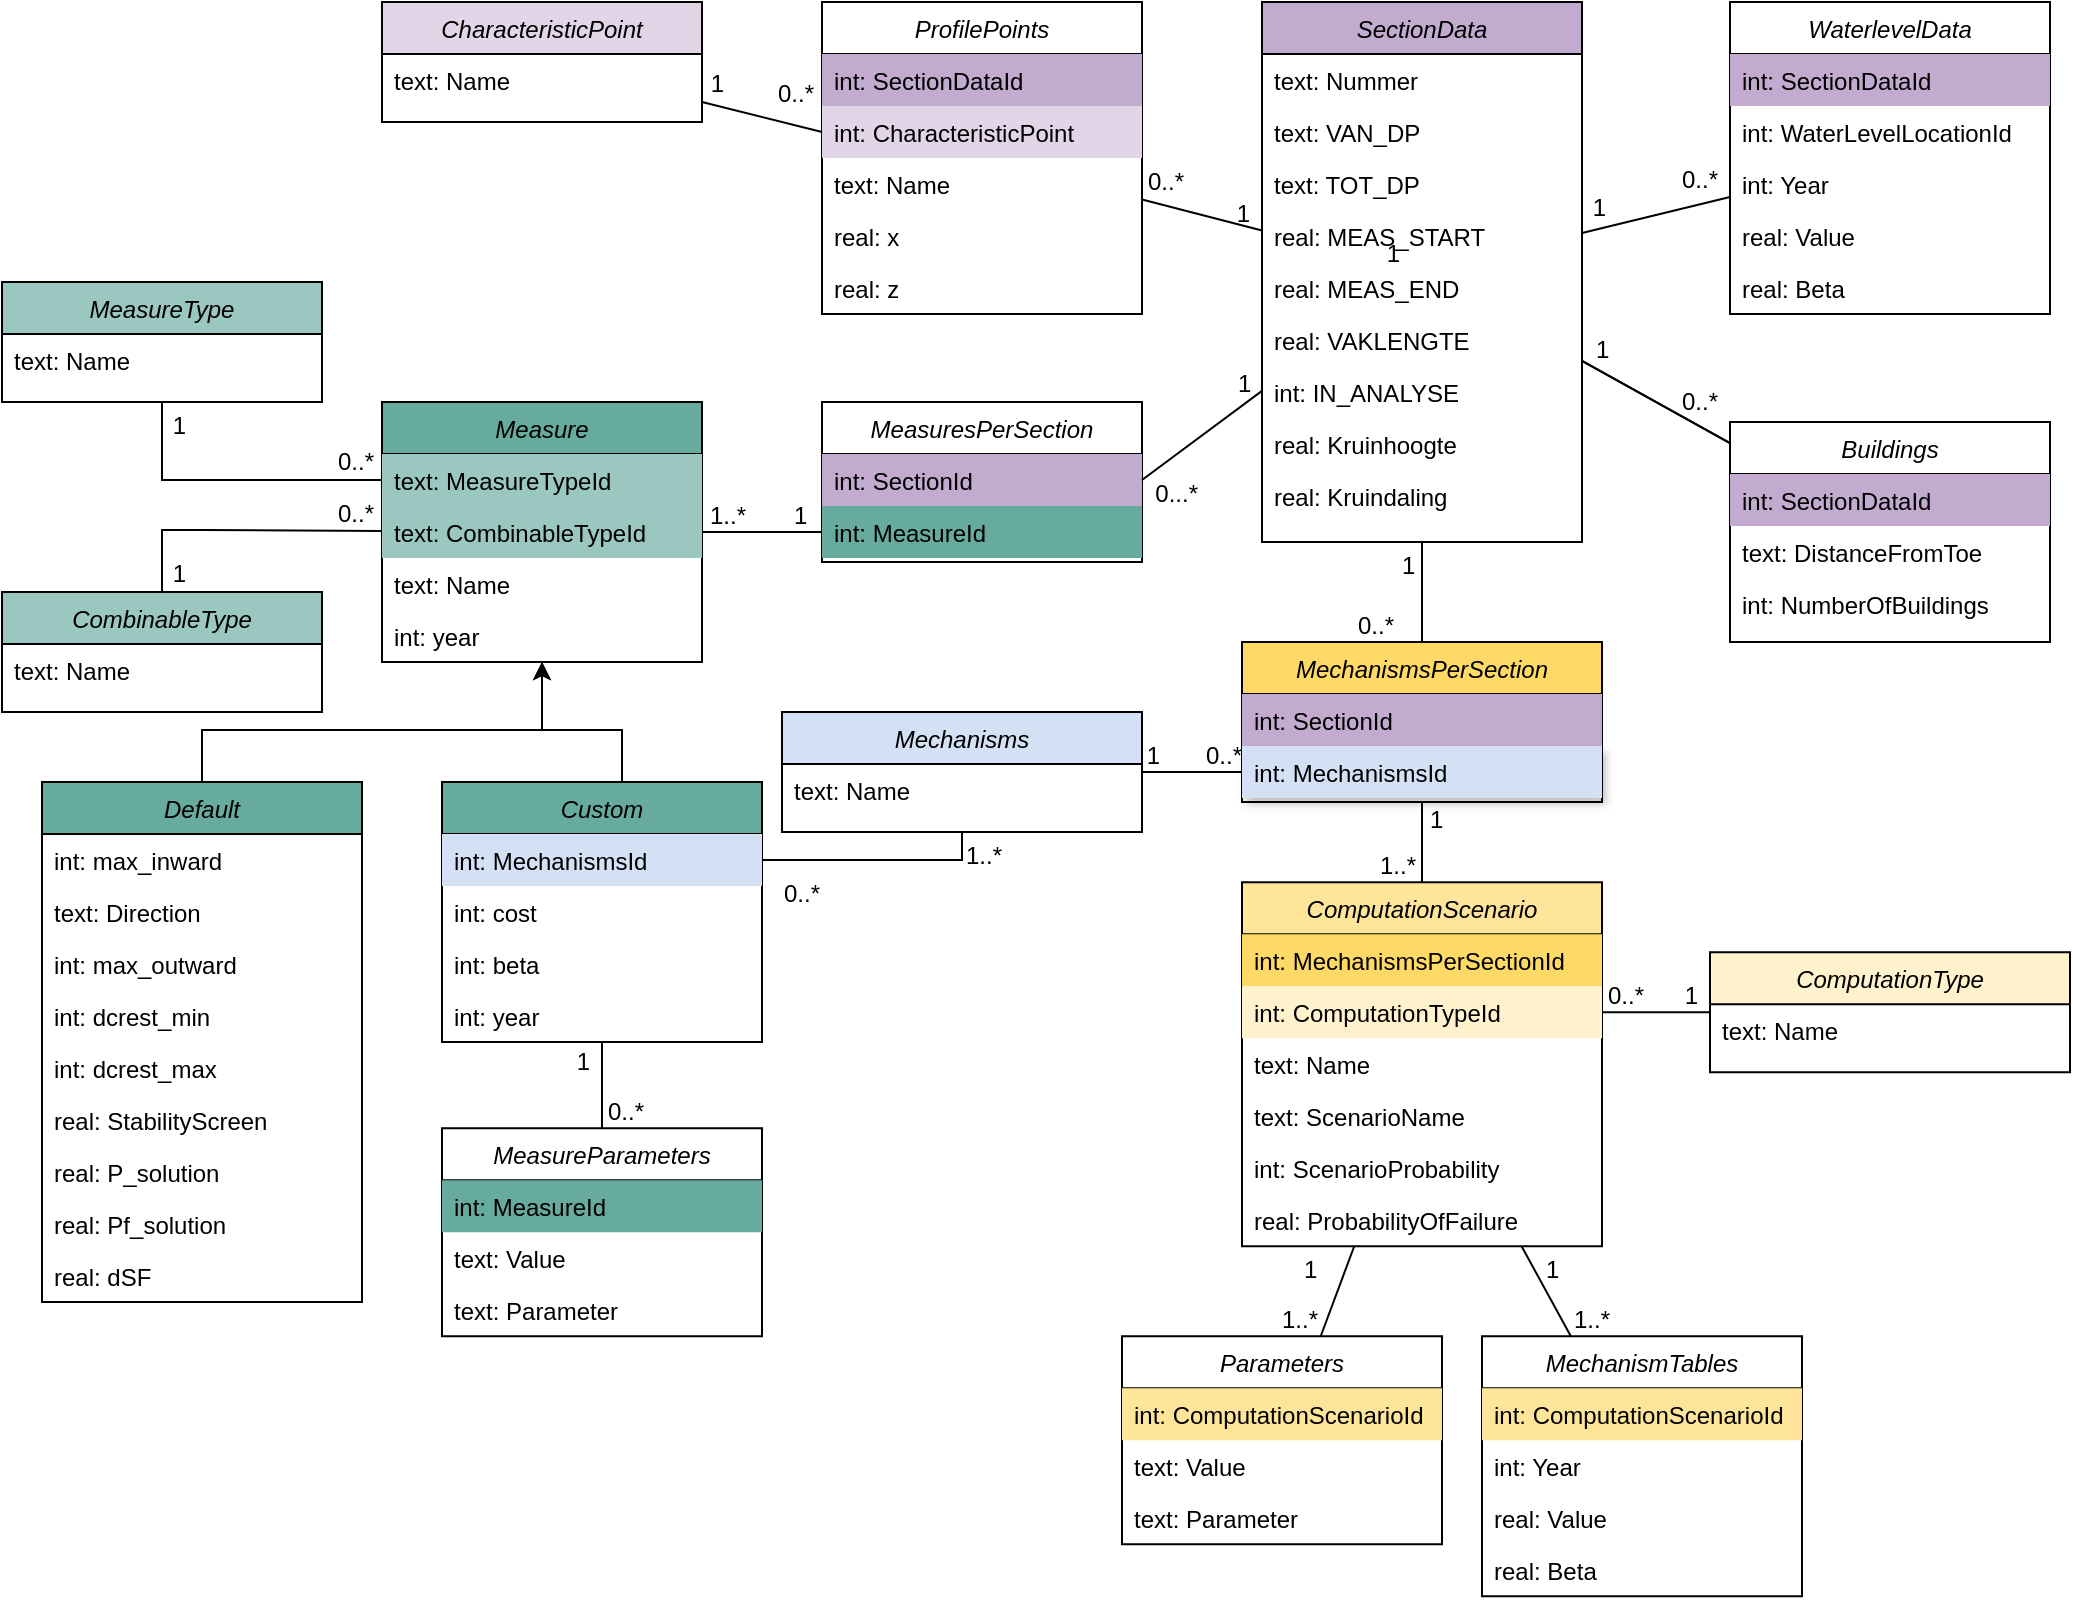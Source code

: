 <mxfile version="21.1.7" type="device">
  <diagram id="mNjlnYg_nOjF6Y673tMy" name="EntityDiagram">
    <mxGraphModel dx="1594" dy="718" grid="1" gridSize="10" guides="1" tooltips="1" connect="1" arrows="1" fold="1" page="1" pageScale="1" pageWidth="1100" pageHeight="850" math="0" shadow="0">
      <root>
        <mxCell id="0" />
        <mxCell id="1" parent="0" />
        <mxCell id="DPpyQiqgtJ2B7GOdtgdo-106" style="edgeStyle=orthogonalEdgeStyle;rounded=0;orthogonalLoop=1;jettySize=auto;html=1;" parent="1" source="DPpyQiqgtJ2B7GOdtgdo-73" target="hgPO8VJ0kVFjweFeaP9n-5" edge="1">
          <mxGeometry relative="1" as="geometry">
            <Array as="points">
              <mxPoint x="160" y="390" />
              <mxPoint x="330" y="390" />
            </Array>
          </mxGeometry>
        </mxCell>
        <mxCell id="DPpyQiqgtJ2B7GOdtgdo-107" style="edgeStyle=orthogonalEdgeStyle;rounded=0;orthogonalLoop=1;jettySize=auto;html=1;" parent="1" source="DPpyQiqgtJ2B7GOdtgdo-87" target="hgPO8VJ0kVFjweFeaP9n-5" edge="1">
          <mxGeometry relative="1" as="geometry">
            <Array as="points">
              <mxPoint x="370" y="390" />
              <mxPoint x="330" y="390" />
            </Array>
          </mxGeometry>
        </mxCell>
        <mxCell id="hgPO8VJ0kVFjweFeaP9n-5" value="Measure" style="swimlane;fontStyle=2;align=center;verticalAlign=top;childLayout=stackLayout;horizontal=1;startSize=26;horizontalStack=0;resizeParent=1;resizeLast=0;collapsible=1;marginBottom=0;rounded=0;shadow=0;strokeWidth=1;fillColor=#67AB9F;" parent="1" vertex="1">
          <mxGeometry x="250" y="226" width="160" height="130" as="geometry">
            <mxRectangle x="230" y="140" width="160" height="26" as="alternateBounds" />
          </mxGeometry>
        </mxCell>
        <mxCell id="hgPO8VJ0kVFjweFeaP9n-7" value="text: MeasureTypeId" style="text;align=left;verticalAlign=top;spacingLeft=4;spacingRight=4;overflow=hidden;rotatable=0;points=[[0,0.5],[1,0.5]];portConstraint=eastwest;rounded=0;shadow=0;html=0;fillColor=#9AC7BF;" parent="hgPO8VJ0kVFjweFeaP9n-5" vertex="1">
          <mxGeometry y="26" width="160" height="26" as="geometry" />
        </mxCell>
        <mxCell id="hgPO8VJ0kVFjweFeaP9n-9" value="text: CombinableTypeId" style="text;align=left;verticalAlign=top;spacingLeft=4;spacingRight=4;overflow=hidden;rotatable=0;points=[[0,0.5],[1,0.5]];portConstraint=eastwest;fillColor=#9AC7BF;" parent="hgPO8VJ0kVFjweFeaP9n-5" vertex="1">
          <mxGeometry y="52" width="160" height="26" as="geometry" />
        </mxCell>
        <mxCell id="hgPO8VJ0kVFjweFeaP9n-6" value="text: Name" style="text;align=left;verticalAlign=top;spacingLeft=4;spacingRight=4;overflow=hidden;rotatable=0;points=[[0,0.5],[1,0.5]];portConstraint=eastwest;rounded=0;shadow=0;html=0;" parent="hgPO8VJ0kVFjweFeaP9n-5" vertex="1">
          <mxGeometry y="78" width="160" height="26" as="geometry" />
        </mxCell>
        <mxCell id="hgPO8VJ0kVFjweFeaP9n-11" value="int: year" style="text;align=left;verticalAlign=top;spacingLeft=4;spacingRight=4;overflow=hidden;rotatable=0;points=[[0,0.5],[1,0.5]];portConstraint=eastwest;" parent="hgPO8VJ0kVFjweFeaP9n-5" vertex="1">
          <mxGeometry y="104" width="160" height="26" as="geometry" />
        </mxCell>
        <mxCell id="hgPO8VJ0kVFjweFeaP9n-20" value="ProfilePoints" style="swimlane;fontStyle=2;align=center;verticalAlign=top;childLayout=stackLayout;horizontal=1;startSize=26;horizontalStack=0;resizeParent=1;resizeLast=0;collapsible=1;marginBottom=0;rounded=0;shadow=0;strokeWidth=1;" parent="1" vertex="1">
          <mxGeometry x="470" y="26" width="160" height="156" as="geometry">
            <mxRectangle x="230" y="140" width="160" height="26" as="alternateBounds" />
          </mxGeometry>
        </mxCell>
        <mxCell id="DPpyQiqgtJ2B7GOdtgdo-23" value="int: SectionDataId" style="text;align=left;verticalAlign=top;spacingLeft=4;spacingRight=4;overflow=hidden;rotatable=0;points=[[0,0.5],[1,0.5]];portConstraint=eastwest;fillColor=#C3ABD0;" parent="hgPO8VJ0kVFjweFeaP9n-20" vertex="1">
          <mxGeometry y="26" width="160" height="26" as="geometry" />
        </mxCell>
        <mxCell id="hgPO8VJ0kVFjweFeaP9n-22" value="int: CharacteristicPoint" style="text;align=left;verticalAlign=top;spacingLeft=4;spacingRight=4;overflow=hidden;rotatable=0;points=[[0,0.5],[1,0.5]];portConstraint=eastwest;rounded=0;shadow=0;html=0;fillColor=#E1D5E7;" parent="hgPO8VJ0kVFjweFeaP9n-20" vertex="1">
          <mxGeometry y="52" width="160" height="26" as="geometry" />
        </mxCell>
        <mxCell id="hgPO8VJ0kVFjweFeaP9n-21" value="text: Name" style="text;align=left;verticalAlign=top;spacingLeft=4;spacingRight=4;overflow=hidden;rotatable=0;points=[[0,0.5],[1,0.5]];portConstraint=eastwest;" parent="hgPO8VJ0kVFjweFeaP9n-20" vertex="1">
          <mxGeometry y="78" width="160" height="26" as="geometry" />
        </mxCell>
        <mxCell id="hgPO8VJ0kVFjweFeaP9n-23" value="real: x" style="text;align=left;verticalAlign=top;spacingLeft=4;spacingRight=4;overflow=hidden;rotatable=0;points=[[0,0.5],[1,0.5]];portConstraint=eastwest;rounded=0;shadow=0;html=0;" parent="hgPO8VJ0kVFjweFeaP9n-20" vertex="1">
          <mxGeometry y="104" width="160" height="26" as="geometry" />
        </mxCell>
        <mxCell id="hgPO8VJ0kVFjweFeaP9n-24" value="real: z" style="text;align=left;verticalAlign=top;spacingLeft=4;spacingRight=4;overflow=hidden;rotatable=0;points=[[0,0.5],[1,0.5]];portConstraint=eastwest;rounded=0;shadow=0;html=0;" parent="hgPO8VJ0kVFjweFeaP9n-20" vertex="1">
          <mxGeometry y="130" width="160" height="26" as="geometry" />
        </mxCell>
        <mxCell id="hgPO8VJ0kVFjweFeaP9n-25" value="MechanismTables" style="swimlane;fontStyle=2;align=center;verticalAlign=top;childLayout=stackLayout;horizontal=1;startSize=26;horizontalStack=0;resizeParent=1;resizeLast=0;collapsible=1;marginBottom=0;rounded=0;shadow=0;strokeWidth=1;fillColor=none;" parent="1" vertex="1">
          <mxGeometry x="800" y="693.13" width="160" height="130" as="geometry">
            <mxRectangle x="230" y="140" width="160" height="26" as="alternateBounds" />
          </mxGeometry>
        </mxCell>
        <mxCell id="DPpyQiqgtJ2B7GOdtgdo-2" value="int: ComputationScenarioId" style="text;align=left;verticalAlign=top;spacingLeft=4;spacingRight=4;overflow=hidden;rotatable=0;points=[[0,0.5],[1,0.5]];portConstraint=eastwest;rounded=0;shadow=0;html=0;fillColor=#FFE599;" parent="hgPO8VJ0kVFjweFeaP9n-25" vertex="1">
          <mxGeometry y="26" width="160" height="26" as="geometry" />
        </mxCell>
        <mxCell id="hgPO8VJ0kVFjweFeaP9n-26" value="int: Year" style="text;align=left;verticalAlign=top;spacingLeft=4;spacingRight=4;overflow=hidden;rotatable=0;points=[[0,0.5],[1,0.5]];portConstraint=eastwest;rounded=0;shadow=0;html=0;" parent="hgPO8VJ0kVFjweFeaP9n-25" vertex="1">
          <mxGeometry y="52" width="160" height="26" as="geometry" />
        </mxCell>
        <mxCell id="hgPO8VJ0kVFjweFeaP9n-27" value="real: Value" style="text;align=left;verticalAlign=top;spacingLeft=4;spacingRight=4;overflow=hidden;rotatable=0;points=[[0,0.5],[1,0.5]];portConstraint=eastwest;rounded=0;shadow=0;html=0;" parent="hgPO8VJ0kVFjweFeaP9n-25" vertex="1">
          <mxGeometry y="78" width="160" height="26" as="geometry" />
        </mxCell>
        <mxCell id="hgPO8VJ0kVFjweFeaP9n-28" value="real: Beta" style="text;align=left;verticalAlign=top;spacingLeft=4;spacingRight=4;overflow=hidden;rotatable=0;points=[[0,0.5],[1,0.5]];portConstraint=eastwest;rounded=0;shadow=0;html=0;" parent="hgPO8VJ0kVFjweFeaP9n-25" vertex="1">
          <mxGeometry y="104" width="160" height="26" as="geometry" />
        </mxCell>
        <mxCell id="hgPO8VJ0kVFjweFeaP9n-29" value="MechanismsPerSection" style="swimlane;fontStyle=2;align=center;verticalAlign=top;childLayout=stackLayout;horizontal=1;startSize=26;horizontalStack=0;resizeParent=1;resizeLast=0;collapsible=1;marginBottom=0;rounded=0;shadow=0;strokeWidth=1;fillColor=#FFD966;" parent="1" vertex="1">
          <mxGeometry x="680" y="346" width="180" height="80" as="geometry">
            <mxRectangle x="230" y="140" width="160" height="26" as="alternateBounds" />
          </mxGeometry>
        </mxCell>
        <mxCell id="hgPO8VJ0kVFjweFeaP9n-30" value="int: SectionId" style="text;align=left;verticalAlign=top;spacingLeft=4;spacingRight=4;overflow=hidden;rotatable=0;points=[[0,0.5],[1,0.5]];portConstraint=eastwest;fillColor=#C3ABD0;" parent="hgPO8VJ0kVFjweFeaP9n-29" vertex="1">
          <mxGeometry y="26" width="180" height="26" as="geometry" />
        </mxCell>
        <mxCell id="hgPO8VJ0kVFjweFeaP9n-32" value="int: MechanismsId" style="text;align=left;verticalAlign=top;spacingLeft=4;spacingRight=4;overflow=hidden;rotatable=0;points=[[0,0.5],[1,0.5]];portConstraint=eastwest;rounded=0;shadow=1;html=0;fillColor=#D4E1F5;" parent="hgPO8VJ0kVFjweFeaP9n-29" vertex="1">
          <mxGeometry y="52" width="180" height="26" as="geometry" />
        </mxCell>
        <mxCell id="hgPO8VJ0kVFjweFeaP9n-33" value="MeasuresPerSection" style="swimlane;fontStyle=2;align=center;verticalAlign=top;childLayout=stackLayout;horizontal=1;startSize=26;horizontalStack=0;resizeParent=1;resizeLast=0;collapsible=1;marginBottom=0;rounded=0;shadow=0;strokeWidth=1;" parent="1" vertex="1">
          <mxGeometry x="470" y="226" width="160" height="80" as="geometry">
            <mxRectangle x="230" y="140" width="160" height="26" as="alternateBounds" />
          </mxGeometry>
        </mxCell>
        <mxCell id="hgPO8VJ0kVFjweFeaP9n-34" value="int: SectionId" style="text;align=left;verticalAlign=top;spacingLeft=4;spacingRight=4;overflow=hidden;rotatable=0;points=[[0,0.5],[1,0.5]];portConstraint=eastwest;fillColor=#C3ABD0;" parent="hgPO8VJ0kVFjweFeaP9n-33" vertex="1">
          <mxGeometry y="26" width="160" height="26" as="geometry" />
        </mxCell>
        <mxCell id="hgPO8VJ0kVFjweFeaP9n-35" value="int: MeasureId" style="text;align=left;verticalAlign=top;spacingLeft=4;spacingRight=4;overflow=hidden;rotatable=0;points=[[0,0.5],[1,0.5]];portConstraint=eastwest;rounded=0;shadow=0;html=0;fillColor=#67AB9F;" parent="hgPO8VJ0kVFjweFeaP9n-33" vertex="1">
          <mxGeometry y="52" width="160" height="26" as="geometry" />
        </mxCell>
        <mxCell id="hgPO8VJ0kVFjweFeaP9n-37" value="WaterlevelData" style="swimlane;fontStyle=2;align=center;verticalAlign=top;childLayout=stackLayout;horizontal=1;startSize=26;horizontalStack=0;resizeParent=1;resizeLast=0;collapsible=1;marginBottom=0;rounded=0;shadow=0;strokeWidth=1;" parent="1" vertex="1">
          <mxGeometry x="924" y="26" width="160" height="156" as="geometry">
            <mxRectangle x="230" y="140" width="160" height="26" as="alternateBounds" />
          </mxGeometry>
        </mxCell>
        <mxCell id="DPpyQiqgtJ2B7GOdtgdo-31" value="int: SectionDataId" style="text;align=left;verticalAlign=top;spacingLeft=4;spacingRight=4;overflow=hidden;rotatable=0;points=[[0,0.5],[1,0.5]];portConstraint=eastwest;fillColor=#C3ABD0;" parent="hgPO8VJ0kVFjweFeaP9n-37" vertex="1">
          <mxGeometry y="26" width="160" height="26" as="geometry" />
        </mxCell>
        <mxCell id="hgPO8VJ0kVFjweFeaP9n-38" value="int: WaterLevelLocationId" style="text;align=left;verticalAlign=top;spacingLeft=4;spacingRight=4;overflow=hidden;rotatable=0;points=[[0,0.5],[1,0.5]];portConstraint=eastwest;" parent="hgPO8VJ0kVFjweFeaP9n-37" vertex="1">
          <mxGeometry y="52" width="160" height="26" as="geometry" />
        </mxCell>
        <mxCell id="hgPO8VJ0kVFjweFeaP9n-39" value="int: Year" style="text;align=left;verticalAlign=top;spacingLeft=4;spacingRight=4;overflow=hidden;rotatable=0;points=[[0,0.5],[1,0.5]];portConstraint=eastwest;rounded=0;shadow=0;html=0;" parent="hgPO8VJ0kVFjweFeaP9n-37" vertex="1">
          <mxGeometry y="78" width="160" height="26" as="geometry" />
        </mxCell>
        <mxCell id="hgPO8VJ0kVFjweFeaP9n-40" value="real: Value" style="text;align=left;verticalAlign=top;spacingLeft=4;spacingRight=4;overflow=hidden;rotatable=0;points=[[0,0.5],[1,0.5]];portConstraint=eastwest;rounded=0;shadow=0;html=0;" parent="hgPO8VJ0kVFjweFeaP9n-37" vertex="1">
          <mxGeometry y="104" width="160" height="26" as="geometry" />
        </mxCell>
        <mxCell id="hgPO8VJ0kVFjweFeaP9n-41" value="real: Beta" style="text;align=left;verticalAlign=top;spacingLeft=4;spacingRight=4;overflow=hidden;rotatable=0;points=[[0,0.5],[1,0.5]];portConstraint=eastwest;rounded=0;shadow=0;html=0;" parent="hgPO8VJ0kVFjweFeaP9n-37" vertex="1">
          <mxGeometry y="130" width="160" height="26" as="geometry" />
        </mxCell>
        <mxCell id="hgPO8VJ0kVFjweFeaP9n-42" value="SectionData" style="swimlane;fontStyle=2;align=center;verticalAlign=top;childLayout=stackLayout;horizontal=1;startSize=26;horizontalStack=0;resizeParent=1;resizeLast=0;collapsible=1;marginBottom=0;rounded=0;shadow=0;strokeWidth=1;fillColor=#C3ABD0;" parent="1" vertex="1">
          <mxGeometry x="690" y="26" width="160" height="270" as="geometry">
            <mxRectangle x="230" y="140" width="160" height="26" as="alternateBounds" />
          </mxGeometry>
        </mxCell>
        <mxCell id="hgPO8VJ0kVFjweFeaP9n-43" value="text: Nummer" style="text;align=left;verticalAlign=top;spacingLeft=4;spacingRight=4;overflow=hidden;rotatable=0;points=[[0,0.5],[1,0.5]];portConstraint=eastwest;rounded=0;shadow=0;html=0;" parent="hgPO8VJ0kVFjweFeaP9n-42" vertex="1">
          <mxGeometry y="26" width="160" height="26" as="geometry" />
        </mxCell>
        <mxCell id="hgPO8VJ0kVFjweFeaP9n-45" value="text: VAN_DP" style="text;align=left;verticalAlign=top;spacingLeft=4;spacingRight=4;overflow=hidden;rotatable=0;points=[[0,0.5],[1,0.5]];portConstraint=eastwest;rounded=0;shadow=0;html=0;" parent="hgPO8VJ0kVFjweFeaP9n-42" vertex="1">
          <mxGeometry y="52" width="160" height="26" as="geometry" />
        </mxCell>
        <mxCell id="hgPO8VJ0kVFjweFeaP9n-46" value="text: TOT_DP" style="text;align=left;verticalAlign=top;spacingLeft=4;spacingRight=4;overflow=hidden;rotatable=0;points=[[0,0.5],[1,0.5]];portConstraint=eastwest;rounded=0;shadow=0;html=0;" parent="hgPO8VJ0kVFjweFeaP9n-42" vertex="1">
          <mxGeometry y="78" width="160" height="26" as="geometry" />
        </mxCell>
        <mxCell id="hgPO8VJ0kVFjweFeaP9n-47" value="real: MEAS_START" style="text;align=left;verticalAlign=top;spacingLeft=4;spacingRight=4;overflow=hidden;rotatable=0;points=[[0,0.5],[1,0.5]];portConstraint=eastwest;rounded=0;shadow=0;html=0;" parent="hgPO8VJ0kVFjweFeaP9n-42" vertex="1">
          <mxGeometry y="104" width="160" height="26" as="geometry" />
        </mxCell>
        <mxCell id="hgPO8VJ0kVFjweFeaP9n-48" value="real: MEAS_END" style="text;align=left;verticalAlign=top;spacingLeft=4;spacingRight=4;overflow=hidden;rotatable=0;points=[[0,0.5],[1,0.5]];portConstraint=eastwest;rounded=0;shadow=0;html=0;" parent="hgPO8VJ0kVFjweFeaP9n-42" vertex="1">
          <mxGeometry y="130" width="160" height="26" as="geometry" />
        </mxCell>
        <mxCell id="hgPO8VJ0kVFjweFeaP9n-49" value="real: VAKLENGTE" style="text;align=left;verticalAlign=top;spacingLeft=4;spacingRight=4;overflow=hidden;rotatable=0;points=[[0,0.5],[1,0.5]];portConstraint=eastwest;rounded=0;shadow=0;html=0;" parent="hgPO8VJ0kVFjweFeaP9n-42" vertex="1">
          <mxGeometry y="156" width="160" height="26" as="geometry" />
        </mxCell>
        <mxCell id="hgPO8VJ0kVFjweFeaP9n-50" value="int: IN_ANALYSE" style="text;align=left;verticalAlign=top;spacingLeft=4;spacingRight=4;overflow=hidden;rotatable=0;points=[[0,0.5],[1,0.5]];portConstraint=eastwest;rounded=0;shadow=0;html=0;" parent="hgPO8VJ0kVFjweFeaP9n-42" vertex="1">
          <mxGeometry y="182" width="160" height="26" as="geometry" />
        </mxCell>
        <mxCell id="hgPO8VJ0kVFjweFeaP9n-51" value="real: Kruinhoogte" style="text;align=left;verticalAlign=top;spacingLeft=4;spacingRight=4;overflow=hidden;rotatable=0;points=[[0,0.5],[1,0.5]];portConstraint=eastwest;rounded=0;shadow=0;html=0;" parent="hgPO8VJ0kVFjweFeaP9n-42" vertex="1">
          <mxGeometry y="208" width="160" height="26" as="geometry" />
        </mxCell>
        <mxCell id="hgPO8VJ0kVFjweFeaP9n-52" value="real: Kruindaling" style="text;align=left;verticalAlign=top;spacingLeft=4;spacingRight=4;overflow=hidden;rotatable=0;points=[[0,0.5],[1,0.5]];portConstraint=eastwest;rounded=0;shadow=0;html=0;" parent="hgPO8VJ0kVFjweFeaP9n-42" vertex="1">
          <mxGeometry y="234" width="160" height="26" as="geometry" />
        </mxCell>
        <mxCell id="hgPO8VJ0kVFjweFeaP9n-66" value="Parameters" style="swimlane;fontStyle=2;align=center;verticalAlign=top;childLayout=stackLayout;horizontal=1;startSize=26;horizontalStack=0;resizeParent=1;resizeLast=0;collapsible=1;marginBottom=0;rounded=0;shadow=0;strokeWidth=1;fillColor=none;" parent="1" vertex="1">
          <mxGeometry x="620" y="693.13" width="160" height="104" as="geometry">
            <mxRectangle x="230" y="140" width="160" height="26" as="alternateBounds" />
          </mxGeometry>
        </mxCell>
        <mxCell id="DPpyQiqgtJ2B7GOdtgdo-1" value="int: ComputationScenarioId" style="text;align=left;verticalAlign=top;spacingLeft=4;spacingRight=4;overflow=hidden;rotatable=0;points=[[0,0.5],[1,0.5]];portConstraint=eastwest;rounded=0;shadow=0;html=0;fillColor=#FFE599;" parent="hgPO8VJ0kVFjweFeaP9n-66" vertex="1">
          <mxGeometry y="26" width="160" height="26" as="geometry" />
        </mxCell>
        <mxCell id="hgPO8VJ0kVFjweFeaP9n-67" value="text: Value" style="text;align=left;verticalAlign=top;spacingLeft=4;spacingRight=4;overflow=hidden;rotatable=0;points=[[0,0.5],[1,0.5]];portConstraint=eastwest;rounded=0;shadow=0;html=0;" parent="hgPO8VJ0kVFjweFeaP9n-66" vertex="1">
          <mxGeometry y="52" width="160" height="26" as="geometry" />
        </mxCell>
        <mxCell id="hgPO8VJ0kVFjweFeaP9n-68" value="text: Parameter" style="text;align=left;verticalAlign=top;spacingLeft=4;spacingRight=4;overflow=hidden;rotatable=0;points=[[0,0.5],[1,0.5]];portConstraint=eastwest;rounded=0;shadow=0;html=0;" parent="hgPO8VJ0kVFjweFeaP9n-66" vertex="1">
          <mxGeometry y="78" width="160" height="26" as="geometry" />
        </mxCell>
        <mxCell id="hgPO8VJ0kVFjweFeaP9n-70" value="ComputationScenario" style="swimlane;fontStyle=2;align=center;verticalAlign=top;childLayout=stackLayout;horizontal=1;startSize=26;horizontalStack=0;resizeParent=1;resizeLast=0;collapsible=1;marginBottom=0;rounded=0;shadow=0;strokeWidth=1;fillColor=#FFE599;" parent="1" vertex="1">
          <mxGeometry x="680" y="466.13" width="180" height="182" as="geometry">
            <mxRectangle x="230" y="140" width="160" height="26" as="alternateBounds" />
          </mxGeometry>
        </mxCell>
        <mxCell id="DPpyQiqgtJ2B7GOdtgdo-3" value="int: MechanismsPerSectionId" style="text;align=left;verticalAlign=top;spacingLeft=4;spacingRight=4;overflow=hidden;rotatable=0;points=[[0,0.5],[1,0.5]];portConstraint=eastwest;rounded=0;shadow=0;html=0;fillColor=#FFD966;" parent="hgPO8VJ0kVFjweFeaP9n-70" vertex="1">
          <mxGeometry y="26" width="180" height="26" as="geometry" />
        </mxCell>
        <mxCell id="hgPO8VJ0kVFjweFeaP9n-59" value="int: ComputationTypeId" style="text;align=left;verticalAlign=top;spacingLeft=4;spacingRight=4;overflow=hidden;rotatable=0;points=[[0,0.5],[1,0.5]];portConstraint=eastwest;rounded=0;shadow=0;html=0;fillColor=#FFF2CC;" parent="hgPO8VJ0kVFjweFeaP9n-70" vertex="1">
          <mxGeometry y="52" width="180" height="26" as="geometry" />
        </mxCell>
        <mxCell id="hgPO8VJ0kVFjweFeaP9n-60" value="text: Name" style="text;align=left;verticalAlign=top;spacingLeft=4;spacingRight=4;overflow=hidden;rotatable=0;points=[[0,0.5],[1,0.5]];portConstraint=eastwest;rounded=0;shadow=0;html=0;" parent="hgPO8VJ0kVFjweFeaP9n-70" vertex="1">
          <mxGeometry y="78" width="180" height="26" as="geometry" />
        </mxCell>
        <mxCell id="hgPO8VJ0kVFjweFeaP9n-62" value="text: ScenarioName" style="text;align=left;verticalAlign=top;spacingLeft=4;spacingRight=4;overflow=hidden;rotatable=0;points=[[0,0.5],[1,0.5]];portConstraint=eastwest;rounded=0;shadow=0;html=0;" parent="hgPO8VJ0kVFjweFeaP9n-70" vertex="1">
          <mxGeometry y="104" width="180" height="26" as="geometry" />
        </mxCell>
        <mxCell id="hgPO8VJ0kVFjweFeaP9n-64" value="int: ScenarioProbability" style="text;align=left;verticalAlign=top;spacingLeft=4;spacingRight=4;overflow=hidden;rotatable=0;points=[[0,0.5],[1,0.5]];portConstraint=eastwest;rounded=0;shadow=0;html=0;" parent="hgPO8VJ0kVFjweFeaP9n-70" vertex="1">
          <mxGeometry y="130" width="180" height="26" as="geometry" />
        </mxCell>
        <mxCell id="hgPO8VJ0kVFjweFeaP9n-63" value="real: ProbabilityOfFailure" style="text;align=left;verticalAlign=top;spacingLeft=4;spacingRight=4;overflow=hidden;rotatable=0;points=[[0,0.5],[1,0.5]];portConstraint=eastwest;rounded=0;shadow=0;html=0;" parent="hgPO8VJ0kVFjweFeaP9n-70" vertex="1">
          <mxGeometry y="156" width="180" height="26" as="geometry" />
        </mxCell>
        <mxCell id="hgPO8VJ0kVFjweFeaP9n-79" value="" style="endArrow=none;html=1;rounded=0;entryX=1;entryY=0.5;entryDx=0;entryDy=0;" parent="1" source="hgPO8VJ0kVFjweFeaP9n-42" target="hgPO8VJ0kVFjweFeaP9n-34" edge="1">
          <mxGeometry relative="1" as="geometry">
            <mxPoint x="784" y="346" as="sourcePoint" />
            <mxPoint x="944" y="346" as="targetPoint" />
            <Array as="points" />
          </mxGeometry>
        </mxCell>
        <mxCell id="hgPO8VJ0kVFjweFeaP9n-80" value="1" style="resizable=0;html=1;whiteSpace=wrap;align=left;verticalAlign=bottom;" parent="hgPO8VJ0kVFjweFeaP9n-79" connectable="0" vertex="1">
          <mxGeometry x="-1" relative="1" as="geometry">
            <mxPoint x="-14" y="5" as="offset" />
          </mxGeometry>
        </mxCell>
        <mxCell id="hgPO8VJ0kVFjweFeaP9n-81" value="0...*" style="resizable=0;html=1;whiteSpace=wrap;align=right;verticalAlign=bottom;" parent="hgPO8VJ0kVFjweFeaP9n-79" connectable="0" vertex="1">
          <mxGeometry x="1" relative="1" as="geometry">
            <mxPoint x="29" y="16" as="offset" />
          </mxGeometry>
        </mxCell>
        <mxCell id="hgPO8VJ0kVFjweFeaP9n-82" value="" style="endArrow=none;html=1;rounded=0;" parent="1" source="hgPO8VJ0kVFjweFeaP9n-42" target="hgPO8VJ0kVFjweFeaP9n-1" edge="1">
          <mxGeometry relative="1" as="geometry">
            <mxPoint x="894" y="156" as="sourcePoint" />
            <mxPoint x="1054" y="156" as="targetPoint" />
          </mxGeometry>
        </mxCell>
        <mxCell id="hgPO8VJ0kVFjweFeaP9n-83" value="1" style="resizable=0;html=1;whiteSpace=wrap;align=left;verticalAlign=bottom;" parent="hgPO8VJ0kVFjweFeaP9n-82" connectable="0" vertex="1">
          <mxGeometry x="-1" relative="1" as="geometry">
            <mxPoint x="5" y="3" as="offset" />
          </mxGeometry>
        </mxCell>
        <mxCell id="hgPO8VJ0kVFjweFeaP9n-84" value="0..*" style="resizable=0;html=1;whiteSpace=wrap;align=right;verticalAlign=bottom;" parent="hgPO8VJ0kVFjweFeaP9n-82" connectable="0" vertex="1">
          <mxGeometry x="1" relative="1" as="geometry">
            <mxPoint x="-4" y="-12" as="offset" />
          </mxGeometry>
        </mxCell>
        <mxCell id="hgPO8VJ0kVFjweFeaP9n-86" value="" style="endArrow=none;html=1;rounded=0;" parent="1" source="hgPO8VJ0kVFjweFeaP9n-29" target="hgPO8VJ0kVFjweFeaP9n-70" edge="1">
          <mxGeometry relative="1" as="geometry">
            <mxPoint x="804" y="206" as="sourcePoint" />
            <mxPoint x="964" y="206" as="targetPoint" />
          </mxGeometry>
        </mxCell>
        <mxCell id="hgPO8VJ0kVFjweFeaP9n-87" value="1" style="resizable=0;html=1;whiteSpace=wrap;align=left;verticalAlign=bottom;" parent="hgPO8VJ0kVFjweFeaP9n-86" connectable="0" vertex="1">
          <mxGeometry x="-1" relative="1" as="geometry">
            <mxPoint x="2" y="17" as="offset" />
          </mxGeometry>
        </mxCell>
        <mxCell id="hgPO8VJ0kVFjweFeaP9n-88" value="1..*" style="resizable=0;html=1;whiteSpace=wrap;align=right;verticalAlign=bottom;fillColor=none;" parent="hgPO8VJ0kVFjweFeaP9n-86" connectable="0" vertex="1">
          <mxGeometry x="1" relative="1" as="geometry">
            <mxPoint x="-2" as="offset" />
          </mxGeometry>
        </mxCell>
        <mxCell id="hgPO8VJ0kVFjweFeaP9n-89" value="" style="endArrow=none;html=1;rounded=0;" parent="1" source="hgPO8VJ0kVFjweFeaP9n-1" target="hgPO8VJ0kVFjweFeaP9n-42" edge="1">
          <mxGeometry relative="1" as="geometry">
            <mxPoint x="844" y="266" as="sourcePoint" />
            <mxPoint x="1004" y="266" as="targetPoint" />
          </mxGeometry>
        </mxCell>
        <mxCell id="hgPO8VJ0kVFjweFeaP9n-91" value="1" style="resizable=0;html=1;whiteSpace=wrap;align=right;verticalAlign=bottom;" parent="hgPO8VJ0kVFjweFeaP9n-89" connectable="0" vertex="1">
          <mxGeometry x="1" relative="1" as="geometry">
            <mxPoint x="-90" y="-45" as="offset" />
          </mxGeometry>
        </mxCell>
        <mxCell id="hgPO8VJ0kVFjweFeaP9n-92" value="" style="endArrow=none;html=1;rounded=0;exitX=0;exitY=0.5;exitDx=0;exitDy=0;" parent="1" source="hgPO8VJ0kVFjweFeaP9n-35" target="hgPO8VJ0kVFjweFeaP9n-5" edge="1">
          <mxGeometry relative="1" as="geometry">
            <mxPoint x="924" y="186" as="sourcePoint" />
            <mxPoint x="1084" y="186" as="targetPoint" />
          </mxGeometry>
        </mxCell>
        <mxCell id="hgPO8VJ0kVFjweFeaP9n-93" value="1" style="resizable=0;html=1;whiteSpace=wrap;align=left;verticalAlign=bottom;" parent="hgPO8VJ0kVFjweFeaP9n-92" connectable="0" vertex="1">
          <mxGeometry x="-1" relative="1" as="geometry">
            <mxPoint x="-16" as="offset" />
          </mxGeometry>
        </mxCell>
        <mxCell id="hgPO8VJ0kVFjweFeaP9n-94" value="1..*" style="resizable=0;html=1;whiteSpace=wrap;align=right;verticalAlign=bottom;" parent="hgPO8VJ0kVFjweFeaP9n-92" connectable="0" vertex="1">
          <mxGeometry x="1" relative="1" as="geometry">
            <mxPoint x="23" as="offset" />
          </mxGeometry>
        </mxCell>
        <mxCell id="hgPO8VJ0kVFjweFeaP9n-1" value="Buildings" style="swimlane;fontStyle=2;align=center;verticalAlign=top;childLayout=stackLayout;horizontal=1;startSize=26;horizontalStack=0;resizeParent=1;resizeLast=0;collapsible=1;marginBottom=0;rounded=0;shadow=0;strokeWidth=1;" parent="1" vertex="1">
          <mxGeometry x="924" y="236" width="160" height="110" as="geometry">
            <mxRectangle x="230" y="140" width="160" height="26" as="alternateBounds" />
          </mxGeometry>
        </mxCell>
        <mxCell id="hgPO8VJ0kVFjweFeaP9n-2" value="int: SectionDataId" style="text;align=left;verticalAlign=top;spacingLeft=4;spacingRight=4;overflow=hidden;rotatable=0;points=[[0,0.5],[1,0.5]];portConstraint=eastwest;fillColor=#C3ABD0;" parent="hgPO8VJ0kVFjweFeaP9n-1" vertex="1">
          <mxGeometry y="26" width="160" height="26" as="geometry" />
        </mxCell>
        <mxCell id="hgPO8VJ0kVFjweFeaP9n-3" value="text: DistanceFromToe" style="text;align=left;verticalAlign=top;spacingLeft=4;spacingRight=4;overflow=hidden;rotatable=0;points=[[0,0.5],[1,0.5]];portConstraint=eastwest;rounded=0;shadow=0;html=0;" parent="hgPO8VJ0kVFjweFeaP9n-1" vertex="1">
          <mxGeometry y="52" width="160" height="26" as="geometry" />
        </mxCell>
        <mxCell id="hgPO8VJ0kVFjweFeaP9n-4" value="int: NumberOfBuildings" style="text;align=left;verticalAlign=top;spacingLeft=4;spacingRight=4;overflow=hidden;rotatable=0;points=[[0,0.5],[1,0.5]];portConstraint=eastwest;rounded=0;shadow=0;html=0;" parent="hgPO8VJ0kVFjweFeaP9n-1" vertex="1">
          <mxGeometry y="78" width="160" height="26" as="geometry" />
        </mxCell>
        <mxCell id="hgPO8VJ0kVFjweFeaP9n-105" value="" style="endArrow=none;html=1;rounded=0;" parent="1" source="hgPO8VJ0kVFjweFeaP9n-70" target="hgPO8VJ0kVFjweFeaP9n-25" edge="1">
          <mxGeometry relative="1" as="geometry">
            <mxPoint x="1204" y="476.13" as="sourcePoint" />
            <mxPoint x="1364" y="476.13" as="targetPoint" />
          </mxGeometry>
        </mxCell>
        <mxCell id="hgPO8VJ0kVFjweFeaP9n-106" value="1" style="resizable=0;html=1;whiteSpace=wrap;align=left;verticalAlign=bottom;" parent="hgPO8VJ0kVFjweFeaP9n-105" connectable="0" vertex="1">
          <mxGeometry x="-1" relative="1" as="geometry">
            <mxPoint x="10" y="20" as="offset" />
          </mxGeometry>
        </mxCell>
        <mxCell id="hgPO8VJ0kVFjweFeaP9n-107" value="1..*" style="resizable=0;html=1;whiteSpace=wrap;align=right;verticalAlign=bottom;" parent="hgPO8VJ0kVFjweFeaP9n-105" connectable="0" vertex="1">
          <mxGeometry x="1" relative="1" as="geometry">
            <mxPoint x="21" as="offset" />
          </mxGeometry>
        </mxCell>
        <mxCell id="hgPO8VJ0kVFjweFeaP9n-108" value="" style="endArrow=none;html=1;rounded=0;" parent="1" source="hgPO8VJ0kVFjweFeaP9n-70" target="hgPO8VJ0kVFjweFeaP9n-66" edge="1">
          <mxGeometry relative="1" as="geometry">
            <mxPoint x="944" y="650.7" as="sourcePoint" />
            <mxPoint x="1104" y="650.7" as="targetPoint" />
          </mxGeometry>
        </mxCell>
        <mxCell id="hgPO8VJ0kVFjweFeaP9n-109" value="1" style="resizable=0;html=1;whiteSpace=wrap;align=left;verticalAlign=bottom;" parent="hgPO8VJ0kVFjweFeaP9n-108" connectable="0" vertex="1">
          <mxGeometry x="-1" relative="1" as="geometry">
            <mxPoint x="-27" y="20" as="offset" />
          </mxGeometry>
        </mxCell>
        <mxCell id="hgPO8VJ0kVFjweFeaP9n-110" value="1..*" style="resizable=0;html=1;whiteSpace=wrap;align=right;verticalAlign=bottom;" parent="hgPO8VJ0kVFjweFeaP9n-108" connectable="0" vertex="1">
          <mxGeometry x="1" relative="1" as="geometry" />
        </mxCell>
        <mxCell id="DPpyQiqgtJ2B7GOdtgdo-4" value="Mechanisms" style="swimlane;fontStyle=2;align=center;verticalAlign=top;childLayout=stackLayout;horizontal=1;startSize=26;horizontalStack=0;resizeParent=1;resizeLast=0;collapsible=1;marginBottom=0;rounded=0;shadow=0;strokeWidth=1;fillColor=#D4E1F5;" parent="1" vertex="1">
          <mxGeometry x="450" y="381" width="180" height="60" as="geometry">
            <mxRectangle x="230" y="140" width="160" height="26" as="alternateBounds" />
          </mxGeometry>
        </mxCell>
        <mxCell id="DPpyQiqgtJ2B7GOdtgdo-6" value="text: Name" style="text;align=left;verticalAlign=top;spacingLeft=4;spacingRight=4;overflow=hidden;rotatable=0;points=[[0,0.5],[1,0.5]];portConstraint=eastwest;rounded=0;shadow=0;html=0;" parent="DPpyQiqgtJ2B7GOdtgdo-4" vertex="1">
          <mxGeometry y="26" width="180" height="26" as="geometry" />
        </mxCell>
        <mxCell id="DPpyQiqgtJ2B7GOdtgdo-32" value="CharacteristicPoint" style="swimlane;fontStyle=2;align=center;verticalAlign=top;childLayout=stackLayout;horizontal=1;startSize=26;horizontalStack=0;resizeParent=1;resizeLast=0;collapsible=1;marginBottom=0;rounded=0;shadow=0;strokeWidth=1;fillColor=#E1D5E7;" parent="1" vertex="1">
          <mxGeometry x="250" y="26" width="160" height="60" as="geometry">
            <mxRectangle x="230" y="140" width="160" height="26" as="alternateBounds" />
          </mxGeometry>
        </mxCell>
        <mxCell id="DPpyQiqgtJ2B7GOdtgdo-33" value="text: Name" style="text;align=left;verticalAlign=top;spacingLeft=4;spacingRight=4;overflow=hidden;rotatable=0;points=[[0,0.5],[1,0.5]];portConstraint=eastwest;" parent="DPpyQiqgtJ2B7GOdtgdo-32" vertex="1">
          <mxGeometry y="26" width="160" height="26" as="geometry" />
        </mxCell>
        <mxCell id="DPpyQiqgtJ2B7GOdtgdo-35" value="" style="endArrow=none;html=1;rounded=0;" parent="1" source="hgPO8VJ0kVFjweFeaP9n-32" target="DPpyQiqgtJ2B7GOdtgdo-4" edge="1">
          <mxGeometry relative="1" as="geometry">
            <mxPoint x="804" y="409" as="sourcePoint" />
            <mxPoint x="924" y="336" as="targetPoint" />
          </mxGeometry>
        </mxCell>
        <mxCell id="DPpyQiqgtJ2B7GOdtgdo-36" value="0..*" style="resizable=0;html=1;whiteSpace=wrap;align=left;verticalAlign=bottom;" parent="DPpyQiqgtJ2B7GOdtgdo-35" connectable="0" vertex="1">
          <mxGeometry x="-1" relative="1" as="geometry">
            <mxPoint x="-20" as="offset" />
          </mxGeometry>
        </mxCell>
        <mxCell id="DPpyQiqgtJ2B7GOdtgdo-37" value="1" style="resizable=0;html=1;whiteSpace=wrap;align=right;verticalAlign=bottom;" parent="DPpyQiqgtJ2B7GOdtgdo-35" connectable="0" vertex="1">
          <mxGeometry x="1" relative="1" as="geometry">
            <mxPoint x="10" as="offset" />
          </mxGeometry>
        </mxCell>
        <mxCell id="DPpyQiqgtJ2B7GOdtgdo-38" value="" style="endArrow=none;html=1;rounded=0;" parent="1" source="hgPO8VJ0kVFjweFeaP9n-20" target="hgPO8VJ0kVFjweFeaP9n-42" edge="1">
          <mxGeometry relative="1" as="geometry">
            <mxPoint x="524" y="116" as="sourcePoint" />
            <mxPoint x="594" y="116" as="targetPoint" />
          </mxGeometry>
        </mxCell>
        <mxCell id="DPpyQiqgtJ2B7GOdtgdo-39" value="0..*" style="resizable=0;html=1;whiteSpace=wrap;align=left;verticalAlign=bottom;" parent="DPpyQiqgtJ2B7GOdtgdo-38" connectable="0" vertex="1">
          <mxGeometry x="-1" relative="1" as="geometry">
            <mxPoint x="1" as="offset" />
          </mxGeometry>
        </mxCell>
        <mxCell id="DPpyQiqgtJ2B7GOdtgdo-40" value="1" style="resizable=0;html=1;whiteSpace=wrap;align=right;verticalAlign=bottom;" parent="DPpyQiqgtJ2B7GOdtgdo-38" connectable="0" vertex="1">
          <mxGeometry x="1" relative="1" as="geometry">
            <mxPoint x="-5" as="offset" />
          </mxGeometry>
        </mxCell>
        <mxCell id="DPpyQiqgtJ2B7GOdtgdo-41" value="" style="endArrow=none;html=1;rounded=0;" parent="1" source="hgPO8VJ0kVFjweFeaP9n-37" target="hgPO8VJ0kVFjweFeaP9n-42" edge="1">
          <mxGeometry relative="1" as="geometry">
            <mxPoint x="604" y="152" as="sourcePoint" />
            <mxPoint x="524" y="133" as="targetPoint" />
          </mxGeometry>
        </mxCell>
        <mxCell id="DPpyQiqgtJ2B7GOdtgdo-42" value="0..*" style="resizable=0;html=1;whiteSpace=wrap;align=left;verticalAlign=bottom;" parent="DPpyQiqgtJ2B7GOdtgdo-41" connectable="0" vertex="1">
          <mxGeometry x="-1" relative="1" as="geometry">
            <mxPoint x="-26" as="offset" />
          </mxGeometry>
        </mxCell>
        <mxCell id="DPpyQiqgtJ2B7GOdtgdo-43" value="1" style="resizable=0;html=1;whiteSpace=wrap;align=right;verticalAlign=bottom;" parent="DPpyQiqgtJ2B7GOdtgdo-41" connectable="0" vertex="1">
          <mxGeometry x="1" relative="1" as="geometry">
            <mxPoint x="13" y="-4" as="offset" />
          </mxGeometry>
        </mxCell>
        <mxCell id="DPpyQiqgtJ2B7GOdtgdo-45" value="" style="endArrow=none;html=1;rounded=0;exitX=0;exitY=0.5;exitDx=0;exitDy=0;" parent="1" source="hgPO8VJ0kVFjweFeaP9n-22" target="DPpyQiqgtJ2B7GOdtgdo-32" edge="1">
          <mxGeometry relative="1" as="geometry">
            <mxPoint x="524" y="133" as="sourcePoint" />
            <mxPoint x="604" y="152" as="targetPoint" />
          </mxGeometry>
        </mxCell>
        <mxCell id="DPpyQiqgtJ2B7GOdtgdo-46" value="0..*" style="resizable=0;html=1;whiteSpace=wrap;align=left;verticalAlign=bottom;" parent="DPpyQiqgtJ2B7GOdtgdo-45" connectable="0" vertex="1">
          <mxGeometry x="-1" relative="1" as="geometry">
            <mxPoint x="-24" y="-11" as="offset" />
          </mxGeometry>
        </mxCell>
        <mxCell id="DPpyQiqgtJ2B7GOdtgdo-47" value="1" style="resizable=0;html=1;whiteSpace=wrap;align=right;verticalAlign=bottom;" parent="DPpyQiqgtJ2B7GOdtgdo-45" connectable="0" vertex="1">
          <mxGeometry x="1" relative="1" as="geometry">
            <mxPoint x="13" as="offset" />
          </mxGeometry>
        </mxCell>
        <mxCell id="DPpyQiqgtJ2B7GOdtgdo-48" value="ComputationType" style="swimlane;fontStyle=2;align=center;verticalAlign=top;childLayout=stackLayout;horizontal=1;startSize=26;horizontalStack=0;resizeParent=1;resizeLast=0;collapsible=1;marginBottom=0;rounded=0;shadow=0;strokeWidth=1;fillColor=#FFF2CC;" parent="1" vertex="1">
          <mxGeometry x="914" y="501.13" width="180" height="60" as="geometry">
            <mxRectangle x="230" y="140" width="160" height="26" as="alternateBounds" />
          </mxGeometry>
        </mxCell>
        <mxCell id="DPpyQiqgtJ2B7GOdtgdo-49" value="text: Name" style="text;align=left;verticalAlign=top;spacingLeft=4;spacingRight=4;overflow=hidden;rotatable=0;points=[[0,0.5],[1,0.5]];portConstraint=eastwest;rounded=0;shadow=0;html=0;" parent="DPpyQiqgtJ2B7GOdtgdo-48" vertex="1">
          <mxGeometry y="26" width="180" height="26" as="geometry" />
        </mxCell>
        <mxCell id="DPpyQiqgtJ2B7GOdtgdo-50" value="" style="endArrow=none;html=1;rounded=0;" parent="1" source="hgPO8VJ0kVFjweFeaP9n-59" target="DPpyQiqgtJ2B7GOdtgdo-48" edge="1">
          <mxGeometry relative="1" as="geometry">
            <mxPoint x="844" y="535.79" as="sourcePoint" />
            <mxPoint x="914" y="535.79" as="targetPoint" />
          </mxGeometry>
        </mxCell>
        <mxCell id="DPpyQiqgtJ2B7GOdtgdo-51" value="0..*" style="resizable=0;html=1;whiteSpace=wrap;align=left;verticalAlign=bottom;" parent="DPpyQiqgtJ2B7GOdtgdo-50" connectable="0" vertex="1">
          <mxGeometry x="-1" relative="1" as="geometry">
            <mxPoint x="1" as="offset" />
          </mxGeometry>
        </mxCell>
        <mxCell id="DPpyQiqgtJ2B7GOdtgdo-52" value="1" style="resizable=0;html=1;whiteSpace=wrap;align=right;verticalAlign=bottom;" parent="DPpyQiqgtJ2B7GOdtgdo-50" connectable="0" vertex="1">
          <mxGeometry x="1" relative="1" as="geometry">
            <mxPoint x="-5" as="offset" />
          </mxGeometry>
        </mxCell>
        <mxCell id="DPpyQiqgtJ2B7GOdtgdo-55" value="" style="endArrow=none;html=1;rounded=0;" parent="1" source="hgPO8VJ0kVFjweFeaP9n-42" target="hgPO8VJ0kVFjweFeaP9n-29" edge="1">
          <mxGeometry relative="1" as="geometry">
            <mxPoint x="714" y="306" as="sourcePoint" />
            <mxPoint x="715" y="346" as="targetPoint" />
          </mxGeometry>
        </mxCell>
        <mxCell id="DPpyQiqgtJ2B7GOdtgdo-56" value="1" style="resizable=0;html=1;whiteSpace=wrap;align=left;verticalAlign=bottom;" parent="DPpyQiqgtJ2B7GOdtgdo-55" connectable="0" vertex="1">
          <mxGeometry x="-1" relative="1" as="geometry">
            <mxPoint x="-12" y="20" as="offset" />
          </mxGeometry>
        </mxCell>
        <mxCell id="DPpyQiqgtJ2B7GOdtgdo-57" value="0..*" style="resizable=0;html=1;whiteSpace=wrap;align=right;verticalAlign=bottom;" parent="DPpyQiqgtJ2B7GOdtgdo-55" connectable="0" vertex="1">
          <mxGeometry x="1" relative="1" as="geometry">
            <mxPoint x="-13" as="offset" />
          </mxGeometry>
        </mxCell>
        <mxCell id="DPpyQiqgtJ2B7GOdtgdo-73" value="Default" style="swimlane;fontStyle=2;align=center;verticalAlign=top;childLayout=stackLayout;horizontal=1;startSize=26;horizontalStack=0;resizeParent=1;resizeLast=0;collapsible=1;marginBottom=0;rounded=0;shadow=0;strokeWidth=1;fillColor=#67AB9F;" parent="1" vertex="1">
          <mxGeometry x="80" y="416" width="160" height="260" as="geometry">
            <mxRectangle x="230" y="140" width="160" height="26" as="alternateBounds" />
          </mxGeometry>
        </mxCell>
        <mxCell id="DPpyQiqgtJ2B7GOdtgdo-79" value="int: max_inward" style="text;align=left;verticalAlign=top;spacingLeft=4;spacingRight=4;overflow=hidden;rotatable=0;points=[[0,0.5],[1,0.5]];portConstraint=eastwest;" parent="DPpyQiqgtJ2B7GOdtgdo-73" vertex="1">
          <mxGeometry y="26" width="160" height="26" as="geometry" />
        </mxCell>
        <mxCell id="hgPO8VJ0kVFjweFeaP9n-10" value="text: Direction" style="text;align=left;verticalAlign=top;spacingLeft=4;spacingRight=4;overflow=hidden;rotatable=0;points=[[0,0.5],[1,0.5]];portConstraint=eastwest;" parent="DPpyQiqgtJ2B7GOdtgdo-73" vertex="1">
          <mxGeometry y="52" width="160" height="26" as="geometry" />
        </mxCell>
        <mxCell id="DPpyQiqgtJ2B7GOdtgdo-80" value="int: max_outward" style="text;align=left;verticalAlign=top;spacingLeft=4;spacingRight=4;overflow=hidden;rotatable=0;points=[[0,0.5],[1,0.5]];portConstraint=eastwest;" parent="DPpyQiqgtJ2B7GOdtgdo-73" vertex="1">
          <mxGeometry y="78" width="160" height="26" as="geometry" />
        </mxCell>
        <mxCell id="DPpyQiqgtJ2B7GOdtgdo-81" value="int: dcrest_min" style="text;align=left;verticalAlign=top;spacingLeft=4;spacingRight=4;overflow=hidden;rotatable=0;points=[[0,0.5],[1,0.5]];portConstraint=eastwest;" parent="DPpyQiqgtJ2B7GOdtgdo-73" vertex="1">
          <mxGeometry y="104" width="160" height="26" as="geometry" />
        </mxCell>
        <mxCell id="DPpyQiqgtJ2B7GOdtgdo-82" value="int: dcrest_max" style="text;align=left;verticalAlign=top;spacingLeft=4;spacingRight=4;overflow=hidden;rotatable=0;points=[[0,0.5],[1,0.5]];portConstraint=eastwest;" parent="DPpyQiqgtJ2B7GOdtgdo-73" vertex="1">
          <mxGeometry y="130" width="160" height="26" as="geometry" />
        </mxCell>
        <mxCell id="DPpyQiqgtJ2B7GOdtgdo-83" value="real: StabilityScreen" style="text;align=left;verticalAlign=top;spacingLeft=4;spacingRight=4;overflow=hidden;rotatable=0;points=[[0,0.5],[1,0.5]];portConstraint=eastwest;" parent="DPpyQiqgtJ2B7GOdtgdo-73" vertex="1">
          <mxGeometry y="156" width="160" height="26" as="geometry" />
        </mxCell>
        <mxCell id="DPpyQiqgtJ2B7GOdtgdo-84" value="real: P_solution" style="text;align=left;verticalAlign=top;spacingLeft=4;spacingRight=4;overflow=hidden;rotatable=0;points=[[0,0.5],[1,0.5]];portConstraint=eastwest;" parent="DPpyQiqgtJ2B7GOdtgdo-73" vertex="1">
          <mxGeometry y="182" width="160" height="26" as="geometry" />
        </mxCell>
        <mxCell id="DPpyQiqgtJ2B7GOdtgdo-85" value="real: Pf_solution" style="text;align=left;verticalAlign=top;spacingLeft=4;spacingRight=4;overflow=hidden;rotatable=0;points=[[0,0.5],[1,0.5]];portConstraint=eastwest;" parent="DPpyQiqgtJ2B7GOdtgdo-73" vertex="1">
          <mxGeometry y="208" width="160" height="26" as="geometry" />
        </mxCell>
        <mxCell id="DPpyQiqgtJ2B7GOdtgdo-86" value="real: dSF" style="text;align=left;verticalAlign=top;spacingLeft=4;spacingRight=4;overflow=hidden;rotatable=0;points=[[0,0.5],[1,0.5]];portConstraint=eastwest;" parent="DPpyQiqgtJ2B7GOdtgdo-73" vertex="1">
          <mxGeometry y="234" width="160" height="26" as="geometry" />
        </mxCell>
        <mxCell id="DPpyQiqgtJ2B7GOdtgdo-87" value="Custom" style="swimlane;fontStyle=2;align=center;verticalAlign=top;childLayout=stackLayout;horizontal=1;startSize=26;horizontalStack=0;resizeParent=1;resizeLast=0;collapsible=1;marginBottom=0;rounded=0;shadow=0;strokeWidth=1;fillColor=#67AB9F;" parent="1" vertex="1">
          <mxGeometry x="280" y="416" width="160" height="130" as="geometry">
            <mxRectangle x="230" y="140" width="160" height="26" as="alternateBounds" />
          </mxGeometry>
        </mxCell>
        <mxCell id="DPpyQiqgtJ2B7GOdtgdo-122" value="int: MechanismsId" style="text;align=left;verticalAlign=top;spacingLeft=4;spacingRight=4;overflow=hidden;rotatable=0;points=[[0,0.5],[1,0.5]];portConstraint=eastwest;fillColor=#D4E1F5;" parent="DPpyQiqgtJ2B7GOdtgdo-87" vertex="1">
          <mxGeometry y="26" width="160" height="26" as="geometry" />
        </mxCell>
        <mxCell id="DPpyQiqgtJ2B7GOdtgdo-121" value="int: cost" style="text;align=left;verticalAlign=top;spacingLeft=4;spacingRight=4;overflow=hidden;rotatable=0;points=[[0,0.5],[1,0.5]];portConstraint=eastwest;" parent="DPpyQiqgtJ2B7GOdtgdo-87" vertex="1">
          <mxGeometry y="52" width="160" height="26" as="geometry" />
        </mxCell>
        <mxCell id="DPpyQiqgtJ2B7GOdtgdo-123" value="int: beta" style="text;align=left;verticalAlign=top;spacingLeft=4;spacingRight=4;overflow=hidden;rotatable=0;points=[[0,0.5],[1,0.5]];portConstraint=eastwest;" parent="DPpyQiqgtJ2B7GOdtgdo-87" vertex="1">
          <mxGeometry y="78" width="160" height="26" as="geometry" />
        </mxCell>
        <mxCell id="DPpyQiqgtJ2B7GOdtgdo-124" value="int: year" style="text;align=left;verticalAlign=top;spacingLeft=4;spacingRight=4;overflow=hidden;rotatable=0;points=[[0,0.5],[1,0.5]];portConstraint=eastwest;" parent="DPpyQiqgtJ2B7GOdtgdo-87" vertex="1">
          <mxGeometry y="104" width="160" height="26" as="geometry" />
        </mxCell>
        <mxCell id="DPpyQiqgtJ2B7GOdtgdo-109" value="MeasureType" style="swimlane;fontStyle=2;align=center;verticalAlign=top;childLayout=stackLayout;horizontal=1;startSize=26;horizontalStack=0;resizeParent=1;resizeLast=0;collapsible=1;marginBottom=0;rounded=0;shadow=0;strokeWidth=1;fillColor=#9AC7BF;" parent="1" vertex="1">
          <mxGeometry x="60" y="166" width="160" height="60" as="geometry">
            <mxRectangle x="230" y="140" width="160" height="26" as="alternateBounds" />
          </mxGeometry>
        </mxCell>
        <mxCell id="DPpyQiqgtJ2B7GOdtgdo-110" value="text: Name" style="text;align=left;verticalAlign=top;spacingLeft=4;spacingRight=4;overflow=hidden;rotatable=0;points=[[0,0.5],[1,0.5]];portConstraint=eastwest;" parent="DPpyQiqgtJ2B7GOdtgdo-109" vertex="1">
          <mxGeometry y="26" width="160" height="26" as="geometry" />
        </mxCell>
        <mxCell id="DPpyQiqgtJ2B7GOdtgdo-111" value="MeasureParameters" style="swimlane;fontStyle=2;align=center;verticalAlign=top;childLayout=stackLayout;horizontal=1;startSize=26;horizontalStack=0;resizeParent=1;resizeLast=0;collapsible=1;marginBottom=0;rounded=0;shadow=0;strokeWidth=1;fillColor=none;" parent="1" vertex="1">
          <mxGeometry x="280" y="589.13" width="160" height="104" as="geometry">
            <mxRectangle x="230" y="140" width="160" height="26" as="alternateBounds" />
          </mxGeometry>
        </mxCell>
        <mxCell id="DPpyQiqgtJ2B7GOdtgdo-112" value="int: MeasureId" style="text;align=left;verticalAlign=top;spacingLeft=4;spacingRight=4;overflow=hidden;rotatable=0;points=[[0,0.5],[1,0.5]];portConstraint=eastwest;rounded=0;shadow=0;html=0;fillColor=#67AB9F;" parent="DPpyQiqgtJ2B7GOdtgdo-111" vertex="1">
          <mxGeometry y="26" width="160" height="26" as="geometry" />
        </mxCell>
        <mxCell id="DPpyQiqgtJ2B7GOdtgdo-113" value="text: Value" style="text;align=left;verticalAlign=top;spacingLeft=4;spacingRight=4;overflow=hidden;rotatable=0;points=[[0,0.5],[1,0.5]];portConstraint=eastwest;rounded=0;shadow=0;html=0;" parent="DPpyQiqgtJ2B7GOdtgdo-111" vertex="1">
          <mxGeometry y="52" width="160" height="26" as="geometry" />
        </mxCell>
        <mxCell id="DPpyQiqgtJ2B7GOdtgdo-114" value="text: Parameter" style="text;align=left;verticalAlign=top;spacingLeft=4;spacingRight=4;overflow=hidden;rotatable=0;points=[[0,0.5],[1,0.5]];portConstraint=eastwest;rounded=0;shadow=0;html=0;" parent="DPpyQiqgtJ2B7GOdtgdo-111" vertex="1">
          <mxGeometry y="78" width="160" height="26" as="geometry" />
        </mxCell>
        <mxCell id="DPpyQiqgtJ2B7GOdtgdo-125" value="" style="endArrow=none;html=1;rounded=0;" parent="1" source="DPpyQiqgtJ2B7GOdtgdo-111" target="DPpyQiqgtJ2B7GOdtgdo-87" edge="1">
          <mxGeometry relative="1" as="geometry">
            <mxPoint x="460" y="591" as="sourcePoint" />
            <mxPoint x="530" y="591" as="targetPoint" />
          </mxGeometry>
        </mxCell>
        <mxCell id="DPpyQiqgtJ2B7GOdtgdo-126" value="0..*" style="resizable=0;html=1;whiteSpace=wrap;align=left;verticalAlign=bottom;" parent="DPpyQiqgtJ2B7GOdtgdo-125" connectable="0" vertex="1">
          <mxGeometry x="-1" relative="1" as="geometry">
            <mxPoint x="1" as="offset" />
          </mxGeometry>
        </mxCell>
        <mxCell id="DPpyQiqgtJ2B7GOdtgdo-127" value="1" style="resizable=0;html=1;whiteSpace=wrap;align=right;verticalAlign=bottom;" parent="DPpyQiqgtJ2B7GOdtgdo-125" connectable="0" vertex="1">
          <mxGeometry x="1" relative="1" as="geometry">
            <mxPoint x="-5" y="18" as="offset" />
          </mxGeometry>
        </mxCell>
        <mxCell id="DPpyQiqgtJ2B7GOdtgdo-129" value="" style="endArrow=none;html=1;rounded=0;" parent="1" source="DPpyQiqgtJ2B7GOdtgdo-4" target="DPpyQiqgtJ2B7GOdtgdo-122" edge="1">
          <mxGeometry relative="1" as="geometry">
            <mxPoint x="480" y="411" as="sourcePoint" />
            <mxPoint x="458" y="506.13" as="targetPoint" />
            <Array as="points">
              <mxPoint x="540" y="455" />
            </Array>
          </mxGeometry>
        </mxCell>
        <mxCell id="DPpyQiqgtJ2B7GOdtgdo-130" value="1..*" style="resizable=0;html=1;whiteSpace=wrap;align=left;verticalAlign=bottom;" parent="DPpyQiqgtJ2B7GOdtgdo-129" connectable="0" vertex="1">
          <mxGeometry x="-1" relative="1" as="geometry">
            <mxPoint y="20" as="offset" />
          </mxGeometry>
        </mxCell>
        <mxCell id="DPpyQiqgtJ2B7GOdtgdo-131" value="0..*" style="resizable=0;html=1;whiteSpace=wrap;align=right;verticalAlign=bottom;" parent="DPpyQiqgtJ2B7GOdtgdo-129" connectable="0" vertex="1">
          <mxGeometry x="1" relative="1" as="geometry">
            <mxPoint x="30" y="25" as="offset" />
          </mxGeometry>
        </mxCell>
        <mxCell id="DPpyQiqgtJ2B7GOdtgdo-132" value="" style="endArrow=none;html=1;rounded=0;" parent="1" source="hgPO8VJ0kVFjweFeaP9n-7" target="DPpyQiqgtJ2B7GOdtgdo-109" edge="1">
          <mxGeometry relative="1" as="geometry">
            <mxPoint x="250" y="176" as="sourcePoint" />
            <mxPoint x="200" y="176" as="targetPoint" />
            <Array as="points">
              <mxPoint x="140" y="265" />
            </Array>
          </mxGeometry>
        </mxCell>
        <mxCell id="DPpyQiqgtJ2B7GOdtgdo-133" value="0..*" style="resizable=0;html=1;whiteSpace=wrap;align=left;verticalAlign=bottom;" parent="DPpyQiqgtJ2B7GOdtgdo-132" connectable="0" vertex="1">
          <mxGeometry x="-1" relative="1" as="geometry">
            <mxPoint x="-24" y="-1" as="offset" />
          </mxGeometry>
        </mxCell>
        <mxCell id="DPpyQiqgtJ2B7GOdtgdo-134" value="1" style="resizable=0;html=1;whiteSpace=wrap;align=right;verticalAlign=bottom;" parent="DPpyQiqgtJ2B7GOdtgdo-132" connectable="0" vertex="1">
          <mxGeometry x="1" relative="1" as="geometry">
            <mxPoint x="13" y="20" as="offset" />
          </mxGeometry>
        </mxCell>
        <mxCell id="DPpyQiqgtJ2B7GOdtgdo-135" value="CombinableType" style="swimlane;fontStyle=2;align=center;verticalAlign=top;childLayout=stackLayout;horizontal=1;startSize=26;horizontalStack=0;resizeParent=1;resizeLast=0;collapsible=1;marginBottom=0;rounded=0;shadow=0;strokeWidth=1;fillColor=#9AC7BF;" parent="1" vertex="1">
          <mxGeometry x="60" y="321" width="160" height="60" as="geometry">
            <mxRectangle x="230" y="140" width="160" height="26" as="alternateBounds" />
          </mxGeometry>
        </mxCell>
        <mxCell id="DPpyQiqgtJ2B7GOdtgdo-136" value="text: Name" style="text;align=left;verticalAlign=top;spacingLeft=4;spacingRight=4;overflow=hidden;rotatable=0;points=[[0,0.5],[1,0.5]];portConstraint=eastwest;" parent="DPpyQiqgtJ2B7GOdtgdo-135" vertex="1">
          <mxGeometry y="26" width="160" height="26" as="geometry" />
        </mxCell>
        <mxCell id="DPpyQiqgtJ2B7GOdtgdo-137" value="" style="endArrow=none;html=1;rounded=0;entryX=0.5;entryY=0;entryDx=0;entryDy=0;" parent="1" source="hgPO8VJ0kVFjweFeaP9n-9" target="DPpyQiqgtJ2B7GOdtgdo-135" edge="1">
          <mxGeometry relative="1" as="geometry">
            <mxPoint x="120" y="287.5" as="sourcePoint" />
            <mxPoint x="70" y="274.5" as="targetPoint" />
            <Array as="points">
              <mxPoint x="160" y="290" />
              <mxPoint x="140" y="290" />
            </Array>
          </mxGeometry>
        </mxCell>
        <mxCell id="DPpyQiqgtJ2B7GOdtgdo-138" value="0..*" style="resizable=0;html=1;whiteSpace=wrap;align=left;verticalAlign=bottom;" parent="DPpyQiqgtJ2B7GOdtgdo-137" connectable="0" vertex="1">
          <mxGeometry x="-1" relative="1" as="geometry">
            <mxPoint x="-24" as="offset" />
          </mxGeometry>
        </mxCell>
        <mxCell id="DPpyQiqgtJ2B7GOdtgdo-139" value="1" style="resizable=0;html=1;whiteSpace=wrap;align=right;verticalAlign=bottom;" parent="DPpyQiqgtJ2B7GOdtgdo-137" connectable="0" vertex="1">
          <mxGeometry x="1" relative="1" as="geometry">
            <mxPoint x="13" as="offset" />
          </mxGeometry>
        </mxCell>
      </root>
    </mxGraphModel>
  </diagram>
</mxfile>
